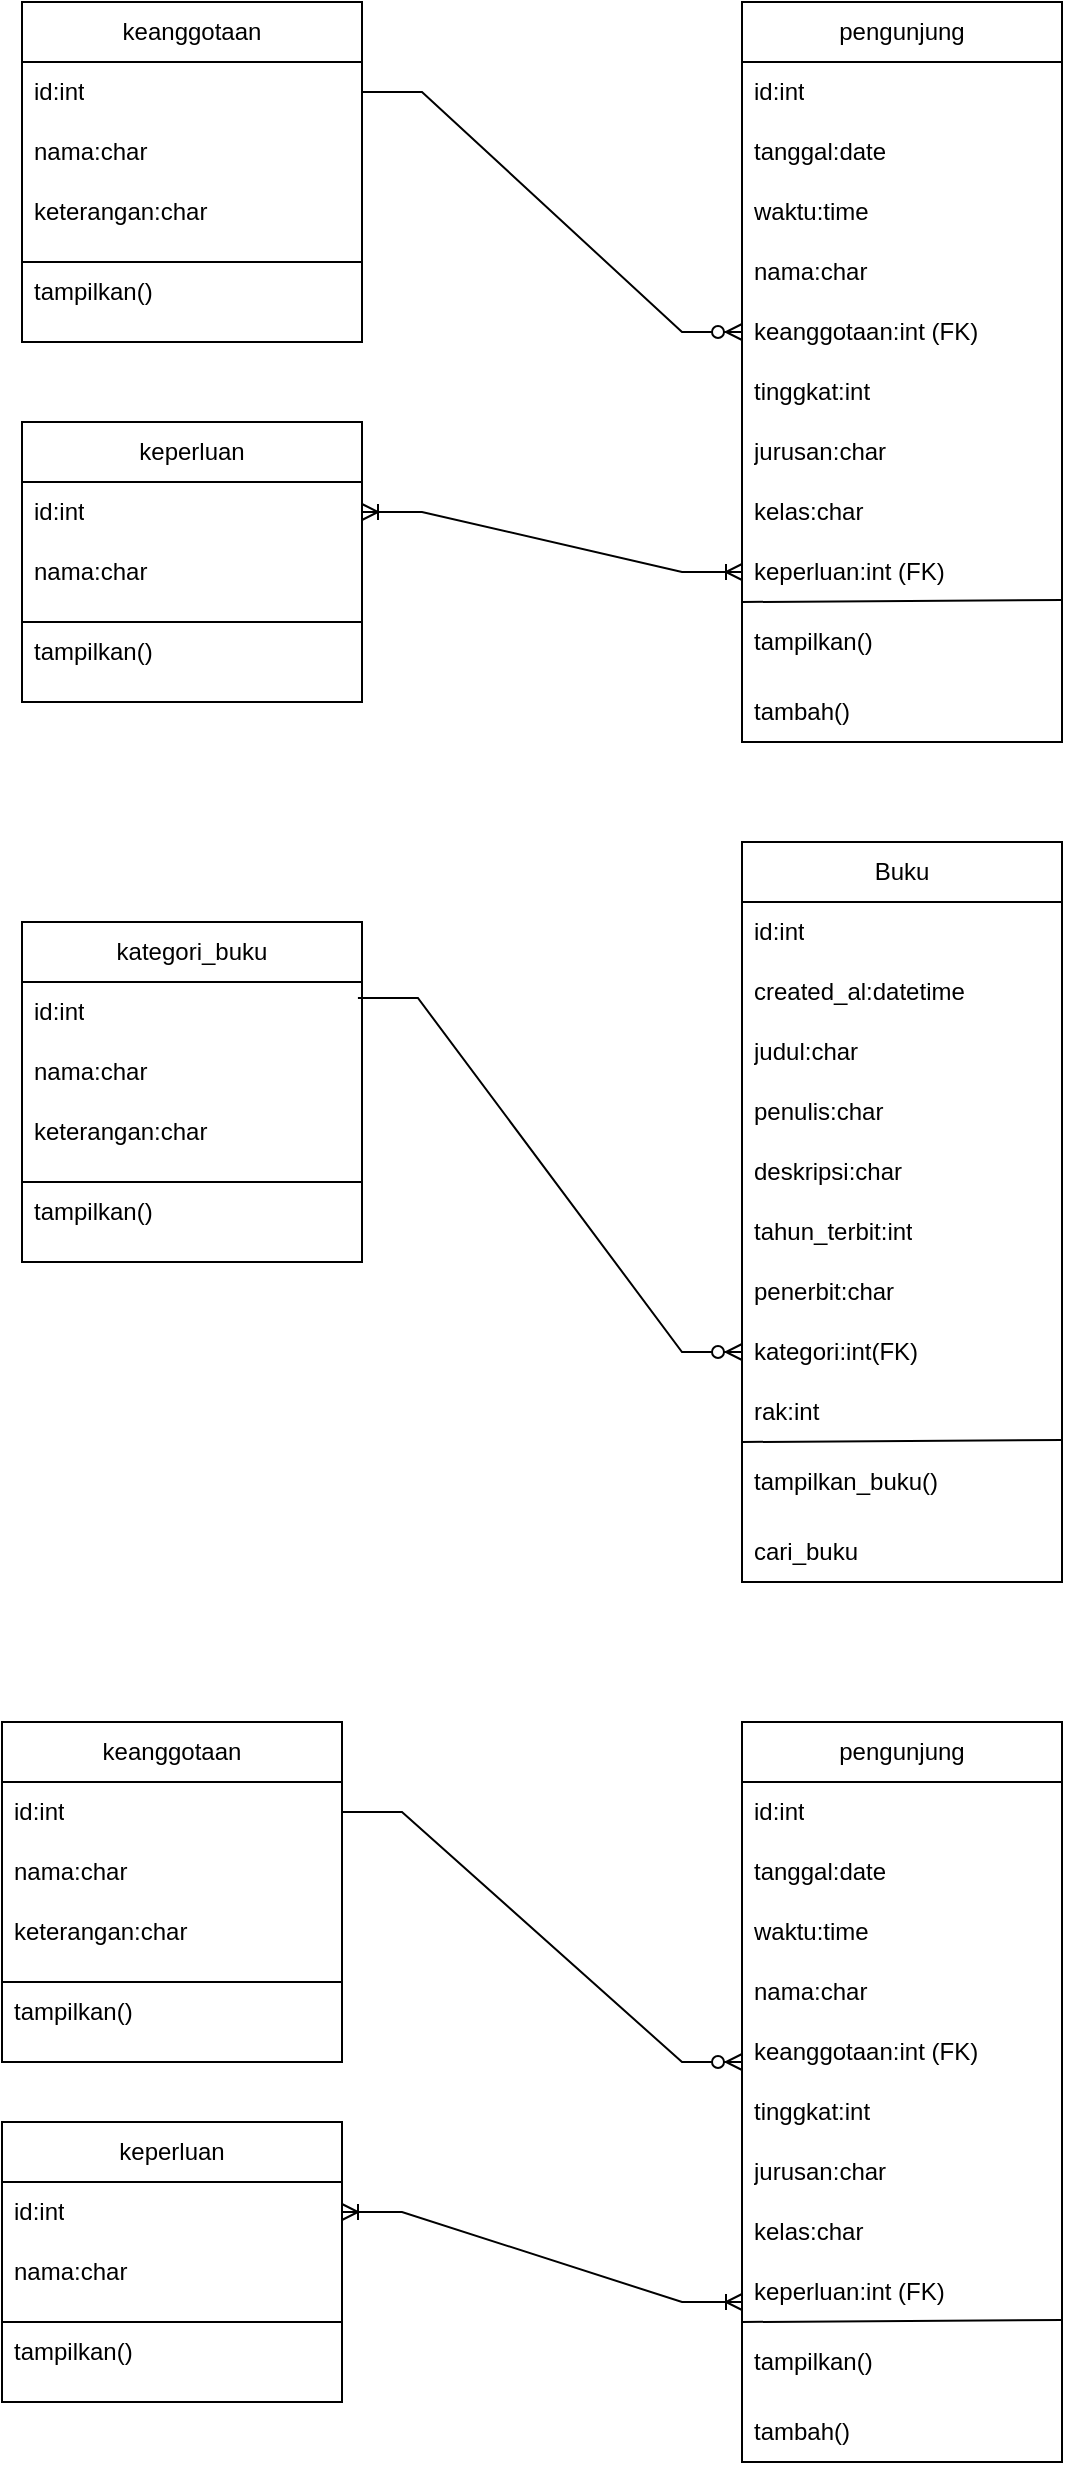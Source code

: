 <mxfile version="23.1.1" type="github">
  <diagram name="Page-1" id="fcd9XRbXOQb6WbtRKkns">
    <mxGraphModel dx="1434" dy="780" grid="1" gridSize="10" guides="1" tooltips="1" connect="1" arrows="1" fold="1" page="1" pageScale="1" pageWidth="827" pageHeight="1169" math="0" shadow="0">
      <root>
        <mxCell id="0" />
        <mxCell id="1" parent="0" />
        <mxCell id="uFFYfnh1lMzWeV2J2CHL-9" value="keanggotaan" style="swimlane;fontStyle=0;childLayout=stackLayout;horizontal=1;startSize=30;horizontalStack=0;resizeParent=1;resizeParentMax=0;resizeLast=0;collapsible=1;marginBottom=0;whiteSpace=wrap;html=1;" vertex="1" parent="1">
          <mxGeometry x="90" y="60" width="170" height="170" as="geometry" />
        </mxCell>
        <mxCell id="uFFYfnh1lMzWeV2J2CHL-10" value="id:int" style="text;strokeColor=none;fillColor=none;align=left;verticalAlign=middle;spacingLeft=4;spacingRight=4;overflow=hidden;points=[[0,0.5],[1,0.5]];portConstraint=eastwest;rotatable=0;whiteSpace=wrap;html=1;" vertex="1" parent="uFFYfnh1lMzWeV2J2CHL-9">
          <mxGeometry y="30" width="170" height="30" as="geometry" />
        </mxCell>
        <mxCell id="uFFYfnh1lMzWeV2J2CHL-11" value="nama:char" style="text;strokeColor=none;fillColor=none;align=left;verticalAlign=middle;spacingLeft=4;spacingRight=4;overflow=hidden;points=[[0,0.5],[1,0.5]];portConstraint=eastwest;rotatable=0;whiteSpace=wrap;html=1;" vertex="1" parent="uFFYfnh1lMzWeV2J2CHL-9">
          <mxGeometry y="60" width="170" height="30" as="geometry" />
        </mxCell>
        <mxCell id="uFFYfnh1lMzWeV2J2CHL-40" value="keterangan:char" style="text;strokeColor=none;fillColor=none;align=left;verticalAlign=middle;spacingLeft=4;spacingRight=4;overflow=hidden;points=[[0,0.5],[1,0.5]];portConstraint=eastwest;rotatable=0;whiteSpace=wrap;html=1;" vertex="1" parent="uFFYfnh1lMzWeV2J2CHL-9">
          <mxGeometry y="90" width="170" height="30" as="geometry" />
        </mxCell>
        <mxCell id="uFFYfnh1lMzWeV2J2CHL-12" value="tampilkan()" style="text;strokeColor=none;fillColor=none;align=left;verticalAlign=middle;spacingLeft=4;spacingRight=4;overflow=hidden;points=[[0,0.5],[1,0.5]];portConstraint=eastwest;rotatable=0;whiteSpace=wrap;html=1;" vertex="1" parent="uFFYfnh1lMzWeV2J2CHL-9">
          <mxGeometry y="120" width="170" height="50" as="geometry" />
        </mxCell>
        <mxCell id="uFFYfnh1lMzWeV2J2CHL-41" value="" style="endArrow=none;html=1;rounded=0;exitX=0;exitY=0.2;exitDx=0;exitDy=0;exitPerimeter=0;entryX=1;entryY=0.2;entryDx=0;entryDy=0;entryPerimeter=0;" edge="1" parent="uFFYfnh1lMzWeV2J2CHL-9" source="uFFYfnh1lMzWeV2J2CHL-12" target="uFFYfnh1lMzWeV2J2CHL-12">
          <mxGeometry width="50" height="50" relative="1" as="geometry">
            <mxPoint x="180" y="280" as="sourcePoint" />
            <mxPoint x="230" y="230" as="targetPoint" />
            <Array as="points">
              <mxPoint x="120" y="130" />
            </Array>
          </mxGeometry>
        </mxCell>
        <mxCell id="uFFYfnh1lMzWeV2J2CHL-19" value="pengunjung" style="swimlane;fontStyle=0;childLayout=stackLayout;horizontal=1;startSize=30;horizontalStack=0;resizeParent=1;resizeParentMax=0;resizeLast=0;collapsible=1;marginBottom=0;whiteSpace=wrap;html=1;" vertex="1" parent="1">
          <mxGeometry x="450" y="60" width="160" height="370" as="geometry" />
        </mxCell>
        <mxCell id="uFFYfnh1lMzWeV2J2CHL-24" value="id:int" style="text;strokeColor=none;fillColor=none;align=left;verticalAlign=middle;spacingLeft=4;spacingRight=4;overflow=hidden;points=[[0,0.5],[1,0.5]];portConstraint=eastwest;rotatable=0;whiteSpace=wrap;html=1;" vertex="1" parent="uFFYfnh1lMzWeV2J2CHL-19">
          <mxGeometry y="30" width="160" height="30" as="geometry" />
        </mxCell>
        <mxCell id="uFFYfnh1lMzWeV2J2CHL-25" value="tanggal:date" style="text;strokeColor=none;fillColor=none;align=left;verticalAlign=middle;spacingLeft=4;spacingRight=4;overflow=hidden;points=[[0,0.5],[1,0.5]];portConstraint=eastwest;rotatable=0;whiteSpace=wrap;html=1;" vertex="1" parent="uFFYfnh1lMzWeV2J2CHL-19">
          <mxGeometry y="60" width="160" height="30" as="geometry" />
        </mxCell>
        <mxCell id="uFFYfnh1lMzWeV2J2CHL-26" value="waktu:time" style="text;strokeColor=none;fillColor=none;align=left;verticalAlign=middle;spacingLeft=4;spacingRight=4;overflow=hidden;points=[[0,0.5],[1,0.5]];portConstraint=eastwest;rotatable=0;whiteSpace=wrap;html=1;" vertex="1" parent="uFFYfnh1lMzWeV2J2CHL-19">
          <mxGeometry y="90" width="160" height="30" as="geometry" />
        </mxCell>
        <mxCell id="uFFYfnh1lMzWeV2J2CHL-27" value="nama:char" style="text;strokeColor=none;fillColor=none;align=left;verticalAlign=middle;spacingLeft=4;spacingRight=4;overflow=hidden;points=[[0,0.5],[1,0.5]];portConstraint=eastwest;rotatable=0;whiteSpace=wrap;html=1;" vertex="1" parent="uFFYfnh1lMzWeV2J2CHL-19">
          <mxGeometry y="120" width="160" height="30" as="geometry" />
        </mxCell>
        <mxCell id="uFFYfnh1lMzWeV2J2CHL-30" value="keanggotaan:int (FK)" style="text;strokeColor=none;fillColor=none;align=left;verticalAlign=middle;spacingLeft=4;spacingRight=4;overflow=hidden;points=[[0,0.5],[1,0.5]];portConstraint=eastwest;rotatable=0;whiteSpace=wrap;html=1;" vertex="1" parent="uFFYfnh1lMzWeV2J2CHL-19">
          <mxGeometry y="150" width="160" height="30" as="geometry" />
        </mxCell>
        <mxCell id="uFFYfnh1lMzWeV2J2CHL-31" value="tinggkat:int" style="text;strokeColor=none;fillColor=none;align=left;verticalAlign=middle;spacingLeft=4;spacingRight=4;overflow=hidden;points=[[0,0.5],[1,0.5]];portConstraint=eastwest;rotatable=0;whiteSpace=wrap;html=1;" vertex="1" parent="uFFYfnh1lMzWeV2J2CHL-19">
          <mxGeometry y="180" width="160" height="30" as="geometry" />
        </mxCell>
        <mxCell id="uFFYfnh1lMzWeV2J2CHL-32" value="jurusan:char" style="text;strokeColor=none;fillColor=none;align=left;verticalAlign=middle;spacingLeft=4;spacingRight=4;overflow=hidden;points=[[0,0.5],[1,0.5]];portConstraint=eastwest;rotatable=0;whiteSpace=wrap;html=1;" vertex="1" parent="uFFYfnh1lMzWeV2J2CHL-19">
          <mxGeometry y="210" width="160" height="30" as="geometry" />
        </mxCell>
        <mxCell id="uFFYfnh1lMzWeV2J2CHL-33" value="kelas:char" style="text;strokeColor=none;fillColor=none;align=left;verticalAlign=middle;spacingLeft=4;spacingRight=4;overflow=hidden;points=[[0,0.5],[1,0.5]];portConstraint=eastwest;rotatable=0;whiteSpace=wrap;html=1;" vertex="1" parent="uFFYfnh1lMzWeV2J2CHL-19">
          <mxGeometry y="240" width="160" height="30" as="geometry" />
        </mxCell>
        <mxCell id="uFFYfnh1lMzWeV2J2CHL-34" value="keperluan:int (FK)" style="text;strokeColor=none;fillColor=none;align=left;verticalAlign=middle;spacingLeft=4;spacingRight=4;overflow=hidden;points=[[0,0.5],[1,0.5]];portConstraint=eastwest;rotatable=0;whiteSpace=wrap;html=1;" vertex="1" parent="uFFYfnh1lMzWeV2J2CHL-19">
          <mxGeometry y="270" width="160" height="30" as="geometry" />
        </mxCell>
        <mxCell id="uFFYfnh1lMzWeV2J2CHL-21" value="tampilkan()&lt;br&gt;" style="text;strokeColor=none;fillColor=none;align=left;verticalAlign=middle;spacingLeft=4;spacingRight=4;overflow=hidden;points=[[0,0.5],[1,0.5]];portConstraint=eastwest;rotatable=0;whiteSpace=wrap;html=1;" vertex="1" parent="uFFYfnh1lMzWeV2J2CHL-19">
          <mxGeometry y="300" width="160" height="40" as="geometry" />
        </mxCell>
        <mxCell id="uFFYfnh1lMzWeV2J2CHL-37" value="" style="endArrow=none;html=1;rounded=0;entryX=1;entryY=0.967;entryDx=0;entryDy=0;entryPerimeter=0;" edge="1" parent="uFFYfnh1lMzWeV2J2CHL-19" target="uFFYfnh1lMzWeV2J2CHL-34">
          <mxGeometry width="50" height="50" relative="1" as="geometry">
            <mxPoint y="300" as="sourcePoint" />
            <mxPoint x="-140" y="230" as="targetPoint" />
            <Array as="points" />
          </mxGeometry>
        </mxCell>
        <mxCell id="uFFYfnh1lMzWeV2J2CHL-38" value="tambah()" style="text;strokeColor=none;fillColor=none;align=left;verticalAlign=middle;spacingLeft=4;spacingRight=4;overflow=hidden;points=[[0,0.5],[1,0.5]];portConstraint=eastwest;rotatable=0;whiteSpace=wrap;html=1;" vertex="1" parent="uFFYfnh1lMzWeV2J2CHL-19">
          <mxGeometry y="340" width="160" height="30" as="geometry" />
        </mxCell>
        <mxCell id="uFFYfnh1lMzWeV2J2CHL-44" value="keperluan" style="swimlane;fontStyle=0;childLayout=stackLayout;horizontal=1;startSize=30;horizontalStack=0;resizeParent=1;resizeParentMax=0;resizeLast=0;collapsible=1;marginBottom=0;whiteSpace=wrap;html=1;" vertex="1" parent="1">
          <mxGeometry x="90" y="270" width="170" height="140" as="geometry" />
        </mxCell>
        <mxCell id="uFFYfnh1lMzWeV2J2CHL-45" value="id:int" style="text;strokeColor=none;fillColor=none;align=left;verticalAlign=middle;spacingLeft=4;spacingRight=4;overflow=hidden;points=[[0,0.5],[1,0.5]];portConstraint=eastwest;rotatable=0;whiteSpace=wrap;html=1;" vertex="1" parent="uFFYfnh1lMzWeV2J2CHL-44">
          <mxGeometry y="30" width="170" height="30" as="geometry" />
        </mxCell>
        <mxCell id="uFFYfnh1lMzWeV2J2CHL-46" value="nama:char" style="text;strokeColor=none;fillColor=none;align=left;verticalAlign=middle;spacingLeft=4;spacingRight=4;overflow=hidden;points=[[0,0.5],[1,0.5]];portConstraint=eastwest;rotatable=0;whiteSpace=wrap;html=1;" vertex="1" parent="uFFYfnh1lMzWeV2J2CHL-44">
          <mxGeometry y="60" width="170" height="30" as="geometry" />
        </mxCell>
        <mxCell id="uFFYfnh1lMzWeV2J2CHL-48" value="tampilkan()" style="text;strokeColor=none;fillColor=none;align=left;verticalAlign=middle;spacingLeft=4;spacingRight=4;overflow=hidden;points=[[0,0.5],[1,0.5]];portConstraint=eastwest;rotatable=0;whiteSpace=wrap;html=1;" vertex="1" parent="uFFYfnh1lMzWeV2J2CHL-44">
          <mxGeometry y="90" width="170" height="50" as="geometry" />
        </mxCell>
        <mxCell id="uFFYfnh1lMzWeV2J2CHL-49" value="" style="endArrow=none;html=1;rounded=0;exitX=0;exitY=0.2;exitDx=0;exitDy=0;exitPerimeter=0;entryX=1;entryY=0.2;entryDx=0;entryDy=0;entryPerimeter=0;" edge="1" parent="uFFYfnh1lMzWeV2J2CHL-44" source="uFFYfnh1lMzWeV2J2CHL-48" target="uFFYfnh1lMzWeV2J2CHL-48">
          <mxGeometry width="50" height="50" relative="1" as="geometry">
            <mxPoint x="180" y="280" as="sourcePoint" />
            <mxPoint x="230" y="230" as="targetPoint" />
            <Array as="points" />
          </mxGeometry>
        </mxCell>
        <mxCell id="uFFYfnh1lMzWeV2J2CHL-56" value="kategori_buku" style="swimlane;fontStyle=0;childLayout=stackLayout;horizontal=1;startSize=30;horizontalStack=0;resizeParent=1;resizeParentMax=0;resizeLast=0;collapsible=1;marginBottom=0;whiteSpace=wrap;html=1;" vertex="1" parent="1">
          <mxGeometry x="90" y="520" width="170" height="170" as="geometry" />
        </mxCell>
        <mxCell id="uFFYfnh1lMzWeV2J2CHL-57" value="id:int" style="text;strokeColor=none;fillColor=none;align=left;verticalAlign=middle;spacingLeft=4;spacingRight=4;overflow=hidden;points=[[0,0.5],[1,0.5]];portConstraint=eastwest;rotatable=0;whiteSpace=wrap;html=1;" vertex="1" parent="uFFYfnh1lMzWeV2J2CHL-56">
          <mxGeometry y="30" width="170" height="30" as="geometry" />
        </mxCell>
        <mxCell id="uFFYfnh1lMzWeV2J2CHL-58" value="nama:char" style="text;strokeColor=none;fillColor=none;align=left;verticalAlign=middle;spacingLeft=4;spacingRight=4;overflow=hidden;points=[[0,0.5],[1,0.5]];portConstraint=eastwest;rotatable=0;whiteSpace=wrap;html=1;" vertex="1" parent="uFFYfnh1lMzWeV2J2CHL-56">
          <mxGeometry y="60" width="170" height="30" as="geometry" />
        </mxCell>
        <mxCell id="uFFYfnh1lMzWeV2J2CHL-59" value="keterangan:char" style="text;strokeColor=none;fillColor=none;align=left;verticalAlign=middle;spacingLeft=4;spacingRight=4;overflow=hidden;points=[[0,0.5],[1,0.5]];portConstraint=eastwest;rotatable=0;whiteSpace=wrap;html=1;" vertex="1" parent="uFFYfnh1lMzWeV2J2CHL-56">
          <mxGeometry y="90" width="170" height="30" as="geometry" />
        </mxCell>
        <mxCell id="uFFYfnh1lMzWeV2J2CHL-60" value="tampilkan()" style="text;strokeColor=none;fillColor=none;align=left;verticalAlign=middle;spacingLeft=4;spacingRight=4;overflow=hidden;points=[[0,0.5],[1,0.5]];portConstraint=eastwest;rotatable=0;whiteSpace=wrap;html=1;" vertex="1" parent="uFFYfnh1lMzWeV2J2CHL-56">
          <mxGeometry y="120" width="170" height="50" as="geometry" />
        </mxCell>
        <mxCell id="uFFYfnh1lMzWeV2J2CHL-61" value="" style="endArrow=none;html=1;rounded=0;exitX=0;exitY=0.2;exitDx=0;exitDy=0;exitPerimeter=0;entryX=1;entryY=0.2;entryDx=0;entryDy=0;entryPerimeter=0;" edge="1" parent="uFFYfnh1lMzWeV2J2CHL-56" source="uFFYfnh1lMzWeV2J2CHL-60" target="uFFYfnh1lMzWeV2J2CHL-60">
          <mxGeometry width="50" height="50" relative="1" as="geometry">
            <mxPoint x="180" y="280" as="sourcePoint" />
            <mxPoint x="230" y="230" as="targetPoint" />
            <Array as="points">
              <mxPoint x="120" y="130" />
            </Array>
          </mxGeometry>
        </mxCell>
        <mxCell id="uFFYfnh1lMzWeV2J2CHL-62" value="Buku" style="swimlane;fontStyle=0;childLayout=stackLayout;horizontal=1;startSize=30;horizontalStack=0;resizeParent=1;resizeParentMax=0;resizeLast=0;collapsible=1;marginBottom=0;whiteSpace=wrap;html=1;" vertex="1" parent="1">
          <mxGeometry x="450" y="480" width="160" height="370" as="geometry" />
        </mxCell>
        <mxCell id="uFFYfnh1lMzWeV2J2CHL-63" value="id:int" style="text;strokeColor=none;fillColor=none;align=left;verticalAlign=middle;spacingLeft=4;spacingRight=4;overflow=hidden;points=[[0,0.5],[1,0.5]];portConstraint=eastwest;rotatable=0;whiteSpace=wrap;html=1;" vertex="1" parent="uFFYfnh1lMzWeV2J2CHL-62">
          <mxGeometry y="30" width="160" height="30" as="geometry" />
        </mxCell>
        <mxCell id="uFFYfnh1lMzWeV2J2CHL-64" value="created_al:datetime" style="text;strokeColor=none;fillColor=none;align=left;verticalAlign=middle;spacingLeft=4;spacingRight=4;overflow=hidden;points=[[0,0.5],[1,0.5]];portConstraint=eastwest;rotatable=0;whiteSpace=wrap;html=1;" vertex="1" parent="uFFYfnh1lMzWeV2J2CHL-62">
          <mxGeometry y="60" width="160" height="30" as="geometry" />
        </mxCell>
        <mxCell id="uFFYfnh1lMzWeV2J2CHL-65" value="judul:char" style="text;strokeColor=none;fillColor=none;align=left;verticalAlign=middle;spacingLeft=4;spacingRight=4;overflow=hidden;points=[[0,0.5],[1,0.5]];portConstraint=eastwest;rotatable=0;whiteSpace=wrap;html=1;" vertex="1" parent="uFFYfnh1lMzWeV2J2CHL-62">
          <mxGeometry y="90" width="160" height="30" as="geometry" />
        </mxCell>
        <mxCell id="uFFYfnh1lMzWeV2J2CHL-66" value="penulis:char" style="text;strokeColor=none;fillColor=none;align=left;verticalAlign=middle;spacingLeft=4;spacingRight=4;overflow=hidden;points=[[0,0.5],[1,0.5]];portConstraint=eastwest;rotatable=0;whiteSpace=wrap;html=1;" vertex="1" parent="uFFYfnh1lMzWeV2J2CHL-62">
          <mxGeometry y="120" width="160" height="30" as="geometry" />
        </mxCell>
        <mxCell id="uFFYfnh1lMzWeV2J2CHL-67" value="deskripsi:char" style="text;strokeColor=none;fillColor=none;align=left;verticalAlign=middle;spacingLeft=4;spacingRight=4;overflow=hidden;points=[[0,0.5],[1,0.5]];portConstraint=eastwest;rotatable=0;whiteSpace=wrap;html=1;" vertex="1" parent="uFFYfnh1lMzWeV2J2CHL-62">
          <mxGeometry y="150" width="160" height="30" as="geometry" />
        </mxCell>
        <mxCell id="uFFYfnh1lMzWeV2J2CHL-68" value="tahun_terbit:int" style="text;strokeColor=none;fillColor=none;align=left;verticalAlign=middle;spacingLeft=4;spacingRight=4;overflow=hidden;points=[[0,0.5],[1,0.5]];portConstraint=eastwest;rotatable=0;whiteSpace=wrap;html=1;" vertex="1" parent="uFFYfnh1lMzWeV2J2CHL-62">
          <mxGeometry y="180" width="160" height="30" as="geometry" />
        </mxCell>
        <mxCell id="uFFYfnh1lMzWeV2J2CHL-69" value="penerbit:char" style="text;strokeColor=none;fillColor=none;align=left;verticalAlign=middle;spacingLeft=4;spacingRight=4;overflow=hidden;points=[[0,0.5],[1,0.5]];portConstraint=eastwest;rotatable=0;whiteSpace=wrap;html=1;" vertex="1" parent="uFFYfnh1lMzWeV2J2CHL-62">
          <mxGeometry y="210" width="160" height="30" as="geometry" />
        </mxCell>
        <mxCell id="uFFYfnh1lMzWeV2J2CHL-70" value="kategori:int(FK)" style="text;strokeColor=none;fillColor=none;align=left;verticalAlign=middle;spacingLeft=4;spacingRight=4;overflow=hidden;points=[[0,0.5],[1,0.5]];portConstraint=eastwest;rotatable=0;whiteSpace=wrap;html=1;" vertex="1" parent="uFFYfnh1lMzWeV2J2CHL-62">
          <mxGeometry y="240" width="160" height="30" as="geometry" />
        </mxCell>
        <mxCell id="uFFYfnh1lMzWeV2J2CHL-71" value="rak:int" style="text;strokeColor=none;fillColor=none;align=left;verticalAlign=middle;spacingLeft=4;spacingRight=4;overflow=hidden;points=[[0,0.5],[1,0.5]];portConstraint=eastwest;rotatable=0;whiteSpace=wrap;html=1;" vertex="1" parent="uFFYfnh1lMzWeV2J2CHL-62">
          <mxGeometry y="270" width="160" height="30" as="geometry" />
        </mxCell>
        <mxCell id="uFFYfnh1lMzWeV2J2CHL-72" value="tampilkan_buku()" style="text;strokeColor=none;fillColor=none;align=left;verticalAlign=middle;spacingLeft=4;spacingRight=4;overflow=hidden;points=[[0,0.5],[1,0.5]];portConstraint=eastwest;rotatable=0;whiteSpace=wrap;html=1;" vertex="1" parent="uFFYfnh1lMzWeV2J2CHL-62">
          <mxGeometry y="300" width="160" height="40" as="geometry" />
        </mxCell>
        <mxCell id="uFFYfnh1lMzWeV2J2CHL-73" value="" style="endArrow=none;html=1;rounded=0;entryX=1;entryY=0.967;entryDx=0;entryDy=0;entryPerimeter=0;" edge="1" parent="uFFYfnh1lMzWeV2J2CHL-62" target="uFFYfnh1lMzWeV2J2CHL-71">
          <mxGeometry width="50" height="50" relative="1" as="geometry">
            <mxPoint y="300" as="sourcePoint" />
            <mxPoint x="-140" y="230" as="targetPoint" />
            <Array as="points" />
          </mxGeometry>
        </mxCell>
        <mxCell id="uFFYfnh1lMzWeV2J2CHL-74" value="cari_buku" style="text;strokeColor=none;fillColor=none;align=left;verticalAlign=middle;spacingLeft=4;spacingRight=4;overflow=hidden;points=[[0,0.5],[1,0.5]];portConstraint=eastwest;rotatable=0;whiteSpace=wrap;html=1;" vertex="1" parent="uFFYfnh1lMzWeV2J2CHL-62">
          <mxGeometry y="340" width="160" height="30" as="geometry" />
        </mxCell>
        <mxCell id="uFFYfnh1lMzWeV2J2CHL-75" value="" style="edgeStyle=entityRelationEdgeStyle;fontSize=12;html=1;endArrow=ERzeroToMany;endFill=1;rounded=0;entryX=0;entryY=0.5;entryDx=0;entryDy=0;" edge="1" parent="1" source="uFFYfnh1lMzWeV2J2CHL-10" target="uFFYfnh1lMzWeV2J2CHL-30">
          <mxGeometry width="100" height="100" relative="1" as="geometry">
            <mxPoint x="220" y="450" as="sourcePoint" />
            <mxPoint x="320" y="350" as="targetPoint" />
          </mxGeometry>
        </mxCell>
        <mxCell id="uFFYfnh1lMzWeV2J2CHL-76" value="" style="edgeStyle=entityRelationEdgeStyle;fontSize=12;html=1;endArrow=ERoneToMany;startArrow=ERoneToMany;rounded=0;exitX=1;exitY=0.5;exitDx=0;exitDy=0;" edge="1" parent="1" source="uFFYfnh1lMzWeV2J2CHL-45" target="uFFYfnh1lMzWeV2J2CHL-34">
          <mxGeometry width="100" height="100" relative="1" as="geometry">
            <mxPoint x="220" y="450" as="sourcePoint" />
            <mxPoint x="320" y="350" as="targetPoint" />
          </mxGeometry>
        </mxCell>
        <mxCell id="uFFYfnh1lMzWeV2J2CHL-77" value="" style="edgeStyle=entityRelationEdgeStyle;fontSize=12;html=1;endArrow=ERzeroToMany;endFill=1;rounded=0;exitX=0.988;exitY=0.267;exitDx=0;exitDy=0;exitPerimeter=0;" edge="1" parent="1" source="uFFYfnh1lMzWeV2J2CHL-57" target="uFFYfnh1lMzWeV2J2CHL-70">
          <mxGeometry width="100" height="100" relative="1" as="geometry">
            <mxPoint x="270" y="620" as="sourcePoint" />
            <mxPoint x="450" y="740" as="targetPoint" />
          </mxGeometry>
        </mxCell>
        <mxCell id="uFFYfnh1lMzWeV2J2CHL-78" value="pengunjung" style="swimlane;fontStyle=0;childLayout=stackLayout;horizontal=1;startSize=30;horizontalStack=0;resizeParent=1;resizeParentMax=0;resizeLast=0;collapsible=1;marginBottom=0;whiteSpace=wrap;html=1;" vertex="1" parent="1">
          <mxGeometry x="450" y="920" width="160" height="370" as="geometry" />
        </mxCell>
        <mxCell id="uFFYfnh1lMzWeV2J2CHL-79" value="id:int" style="text;strokeColor=none;fillColor=none;align=left;verticalAlign=middle;spacingLeft=4;spacingRight=4;overflow=hidden;points=[[0,0.5],[1,0.5]];portConstraint=eastwest;rotatable=0;whiteSpace=wrap;html=1;" vertex="1" parent="uFFYfnh1lMzWeV2J2CHL-78">
          <mxGeometry y="30" width="160" height="30" as="geometry" />
        </mxCell>
        <mxCell id="uFFYfnh1lMzWeV2J2CHL-80" value="tanggal:date" style="text;strokeColor=none;fillColor=none;align=left;verticalAlign=middle;spacingLeft=4;spacingRight=4;overflow=hidden;points=[[0,0.5],[1,0.5]];portConstraint=eastwest;rotatable=0;whiteSpace=wrap;html=1;" vertex="1" parent="uFFYfnh1lMzWeV2J2CHL-78">
          <mxGeometry y="60" width="160" height="30" as="geometry" />
        </mxCell>
        <mxCell id="uFFYfnh1lMzWeV2J2CHL-81" value="waktu:time" style="text;strokeColor=none;fillColor=none;align=left;verticalAlign=middle;spacingLeft=4;spacingRight=4;overflow=hidden;points=[[0,0.5],[1,0.5]];portConstraint=eastwest;rotatable=0;whiteSpace=wrap;html=1;" vertex="1" parent="uFFYfnh1lMzWeV2J2CHL-78">
          <mxGeometry y="90" width="160" height="30" as="geometry" />
        </mxCell>
        <mxCell id="uFFYfnh1lMzWeV2J2CHL-82" value="nama:char" style="text;strokeColor=none;fillColor=none;align=left;verticalAlign=middle;spacingLeft=4;spacingRight=4;overflow=hidden;points=[[0,0.5],[1,0.5]];portConstraint=eastwest;rotatable=0;whiteSpace=wrap;html=1;" vertex="1" parent="uFFYfnh1lMzWeV2J2CHL-78">
          <mxGeometry y="120" width="160" height="30" as="geometry" />
        </mxCell>
        <mxCell id="uFFYfnh1lMzWeV2J2CHL-83" value="keanggotaan:int (FK)" style="text;strokeColor=none;fillColor=none;align=left;verticalAlign=middle;spacingLeft=4;spacingRight=4;overflow=hidden;points=[[0,0.5],[1,0.5]];portConstraint=eastwest;rotatable=0;whiteSpace=wrap;html=1;" vertex="1" parent="uFFYfnh1lMzWeV2J2CHL-78">
          <mxGeometry y="150" width="160" height="30" as="geometry" />
        </mxCell>
        <mxCell id="uFFYfnh1lMzWeV2J2CHL-84" value="tinggkat:int" style="text;strokeColor=none;fillColor=none;align=left;verticalAlign=middle;spacingLeft=4;spacingRight=4;overflow=hidden;points=[[0,0.5],[1,0.5]];portConstraint=eastwest;rotatable=0;whiteSpace=wrap;html=1;" vertex="1" parent="uFFYfnh1lMzWeV2J2CHL-78">
          <mxGeometry y="180" width="160" height="30" as="geometry" />
        </mxCell>
        <mxCell id="uFFYfnh1lMzWeV2J2CHL-85" value="jurusan:char" style="text;strokeColor=none;fillColor=none;align=left;verticalAlign=middle;spacingLeft=4;spacingRight=4;overflow=hidden;points=[[0,0.5],[1,0.5]];portConstraint=eastwest;rotatable=0;whiteSpace=wrap;html=1;" vertex="1" parent="uFFYfnh1lMzWeV2J2CHL-78">
          <mxGeometry y="210" width="160" height="30" as="geometry" />
        </mxCell>
        <mxCell id="uFFYfnh1lMzWeV2J2CHL-86" value="kelas:char" style="text;strokeColor=none;fillColor=none;align=left;verticalAlign=middle;spacingLeft=4;spacingRight=4;overflow=hidden;points=[[0,0.5],[1,0.5]];portConstraint=eastwest;rotatable=0;whiteSpace=wrap;html=1;" vertex="1" parent="uFFYfnh1lMzWeV2J2CHL-78">
          <mxGeometry y="240" width="160" height="30" as="geometry" />
        </mxCell>
        <mxCell id="uFFYfnh1lMzWeV2J2CHL-87" value="keperluan:int (FK)" style="text;strokeColor=none;fillColor=none;align=left;verticalAlign=middle;spacingLeft=4;spacingRight=4;overflow=hidden;points=[[0,0.5],[1,0.5]];portConstraint=eastwest;rotatable=0;whiteSpace=wrap;html=1;" vertex="1" parent="uFFYfnh1lMzWeV2J2CHL-78">
          <mxGeometry y="270" width="160" height="30" as="geometry" />
        </mxCell>
        <mxCell id="uFFYfnh1lMzWeV2J2CHL-88" value="tampilkan()&lt;br&gt;" style="text;strokeColor=none;fillColor=none;align=left;verticalAlign=middle;spacingLeft=4;spacingRight=4;overflow=hidden;points=[[0,0.5],[1,0.5]];portConstraint=eastwest;rotatable=0;whiteSpace=wrap;html=1;" vertex="1" parent="uFFYfnh1lMzWeV2J2CHL-78">
          <mxGeometry y="300" width="160" height="40" as="geometry" />
        </mxCell>
        <mxCell id="uFFYfnh1lMzWeV2J2CHL-89" value="" style="endArrow=none;html=1;rounded=0;entryX=1;entryY=0.967;entryDx=0;entryDy=0;entryPerimeter=0;" edge="1" parent="uFFYfnh1lMzWeV2J2CHL-78" target="uFFYfnh1lMzWeV2J2CHL-87">
          <mxGeometry width="50" height="50" relative="1" as="geometry">
            <mxPoint y="300" as="sourcePoint" />
            <mxPoint x="-140" y="230" as="targetPoint" />
            <Array as="points" />
          </mxGeometry>
        </mxCell>
        <mxCell id="uFFYfnh1lMzWeV2J2CHL-90" value="tambah()" style="text;strokeColor=none;fillColor=none;align=left;verticalAlign=middle;spacingLeft=4;spacingRight=4;overflow=hidden;points=[[0,0.5],[1,0.5]];portConstraint=eastwest;rotatable=0;whiteSpace=wrap;html=1;" vertex="1" parent="uFFYfnh1lMzWeV2J2CHL-78">
          <mxGeometry y="340" width="160" height="30" as="geometry" />
        </mxCell>
        <mxCell id="uFFYfnh1lMzWeV2J2CHL-91" value="keanggotaan" style="swimlane;fontStyle=0;childLayout=stackLayout;horizontal=1;startSize=30;horizontalStack=0;resizeParent=1;resizeParentMax=0;resizeLast=0;collapsible=1;marginBottom=0;whiteSpace=wrap;html=1;" vertex="1" parent="1">
          <mxGeometry x="80" y="920" width="170" height="170" as="geometry" />
        </mxCell>
        <mxCell id="uFFYfnh1lMzWeV2J2CHL-92" value="id:int" style="text;strokeColor=none;fillColor=none;align=left;verticalAlign=middle;spacingLeft=4;spacingRight=4;overflow=hidden;points=[[0,0.5],[1,0.5]];portConstraint=eastwest;rotatable=0;whiteSpace=wrap;html=1;" vertex="1" parent="uFFYfnh1lMzWeV2J2CHL-91">
          <mxGeometry y="30" width="170" height="30" as="geometry" />
        </mxCell>
        <mxCell id="uFFYfnh1lMzWeV2J2CHL-93" value="nama:char" style="text;strokeColor=none;fillColor=none;align=left;verticalAlign=middle;spacingLeft=4;spacingRight=4;overflow=hidden;points=[[0,0.5],[1,0.5]];portConstraint=eastwest;rotatable=0;whiteSpace=wrap;html=1;" vertex="1" parent="uFFYfnh1lMzWeV2J2CHL-91">
          <mxGeometry y="60" width="170" height="30" as="geometry" />
        </mxCell>
        <mxCell id="uFFYfnh1lMzWeV2J2CHL-94" value="keterangan:char" style="text;strokeColor=none;fillColor=none;align=left;verticalAlign=middle;spacingLeft=4;spacingRight=4;overflow=hidden;points=[[0,0.5],[1,0.5]];portConstraint=eastwest;rotatable=0;whiteSpace=wrap;html=1;" vertex="1" parent="uFFYfnh1lMzWeV2J2CHL-91">
          <mxGeometry y="90" width="170" height="30" as="geometry" />
        </mxCell>
        <mxCell id="uFFYfnh1lMzWeV2J2CHL-95" value="tampilkan()" style="text;strokeColor=none;fillColor=none;align=left;verticalAlign=middle;spacingLeft=4;spacingRight=4;overflow=hidden;points=[[0,0.5],[1,0.5]];portConstraint=eastwest;rotatable=0;whiteSpace=wrap;html=1;" vertex="1" parent="uFFYfnh1lMzWeV2J2CHL-91">
          <mxGeometry y="120" width="170" height="50" as="geometry" />
        </mxCell>
        <mxCell id="uFFYfnh1lMzWeV2J2CHL-96" value="" style="endArrow=none;html=1;rounded=0;exitX=0;exitY=0.2;exitDx=0;exitDy=0;exitPerimeter=0;entryX=1;entryY=0.2;entryDx=0;entryDy=0;entryPerimeter=0;" edge="1" parent="uFFYfnh1lMzWeV2J2CHL-91" source="uFFYfnh1lMzWeV2J2CHL-95" target="uFFYfnh1lMzWeV2J2CHL-95">
          <mxGeometry width="50" height="50" relative="1" as="geometry">
            <mxPoint x="180" y="280" as="sourcePoint" />
            <mxPoint x="230" y="230" as="targetPoint" />
            <Array as="points">
              <mxPoint x="120" y="130" />
            </Array>
          </mxGeometry>
        </mxCell>
        <mxCell id="uFFYfnh1lMzWeV2J2CHL-97" value="keperluan" style="swimlane;fontStyle=0;childLayout=stackLayout;horizontal=1;startSize=30;horizontalStack=0;resizeParent=1;resizeParentMax=0;resizeLast=0;collapsible=1;marginBottom=0;whiteSpace=wrap;html=1;" vertex="1" parent="1">
          <mxGeometry x="80" y="1120" width="170" height="140" as="geometry" />
        </mxCell>
        <mxCell id="uFFYfnh1lMzWeV2J2CHL-98" value="id:int" style="text;strokeColor=none;fillColor=none;align=left;verticalAlign=middle;spacingLeft=4;spacingRight=4;overflow=hidden;points=[[0,0.5],[1,0.5]];portConstraint=eastwest;rotatable=0;whiteSpace=wrap;html=1;" vertex="1" parent="uFFYfnh1lMzWeV2J2CHL-97">
          <mxGeometry y="30" width="170" height="30" as="geometry" />
        </mxCell>
        <mxCell id="uFFYfnh1lMzWeV2J2CHL-99" value="nama:char" style="text;strokeColor=none;fillColor=none;align=left;verticalAlign=middle;spacingLeft=4;spacingRight=4;overflow=hidden;points=[[0,0.5],[1,0.5]];portConstraint=eastwest;rotatable=0;whiteSpace=wrap;html=1;" vertex="1" parent="uFFYfnh1lMzWeV2J2CHL-97">
          <mxGeometry y="60" width="170" height="30" as="geometry" />
        </mxCell>
        <mxCell id="uFFYfnh1lMzWeV2J2CHL-100" value="tampilkan()" style="text;strokeColor=none;fillColor=none;align=left;verticalAlign=middle;spacingLeft=4;spacingRight=4;overflow=hidden;points=[[0,0.5],[1,0.5]];portConstraint=eastwest;rotatable=0;whiteSpace=wrap;html=1;" vertex="1" parent="uFFYfnh1lMzWeV2J2CHL-97">
          <mxGeometry y="90" width="170" height="50" as="geometry" />
        </mxCell>
        <mxCell id="uFFYfnh1lMzWeV2J2CHL-101" value="" style="endArrow=none;html=1;rounded=0;exitX=0;exitY=0.2;exitDx=0;exitDy=0;exitPerimeter=0;entryX=1;entryY=0.2;entryDx=0;entryDy=0;entryPerimeter=0;" edge="1" parent="uFFYfnh1lMzWeV2J2CHL-97" source="uFFYfnh1lMzWeV2J2CHL-100" target="uFFYfnh1lMzWeV2J2CHL-100">
          <mxGeometry width="50" height="50" relative="1" as="geometry">
            <mxPoint x="180" y="280" as="sourcePoint" />
            <mxPoint x="230" y="230" as="targetPoint" />
            <Array as="points" />
          </mxGeometry>
        </mxCell>
        <mxCell id="uFFYfnh1lMzWeV2J2CHL-102" value="" style="edgeStyle=entityRelationEdgeStyle;fontSize=12;html=1;endArrow=ERzeroToMany;endFill=1;rounded=0;entryX=0;entryY=0.5;entryDx=0;entryDy=0;exitX=1;exitY=0.5;exitDx=0;exitDy=0;" edge="1" parent="1" source="uFFYfnh1lMzWeV2J2CHL-92">
          <mxGeometry width="100" height="100" relative="1" as="geometry">
            <mxPoint x="260" y="970" as="sourcePoint" />
            <mxPoint x="450" y="1090" as="targetPoint" />
            <Array as="points">
              <mxPoint x="360" y="1075" />
              <mxPoint x="350" y="1045" />
              <mxPoint x="370" y="1055" />
            </Array>
          </mxGeometry>
        </mxCell>
        <mxCell id="uFFYfnh1lMzWeV2J2CHL-103" value="" style="edgeStyle=entityRelationEdgeStyle;fontSize=12;html=1;endArrow=ERoneToMany;startArrow=ERoneToMany;rounded=0;exitX=1;exitY=0.5;exitDx=0;exitDy=0;" edge="1" parent="1" source="uFFYfnh1lMzWeV2J2CHL-98">
          <mxGeometry width="100" height="100" relative="1" as="geometry">
            <mxPoint x="260" y="1180" as="sourcePoint" />
            <mxPoint x="450" y="1210" as="targetPoint" />
          </mxGeometry>
        </mxCell>
      </root>
    </mxGraphModel>
  </diagram>
</mxfile>
